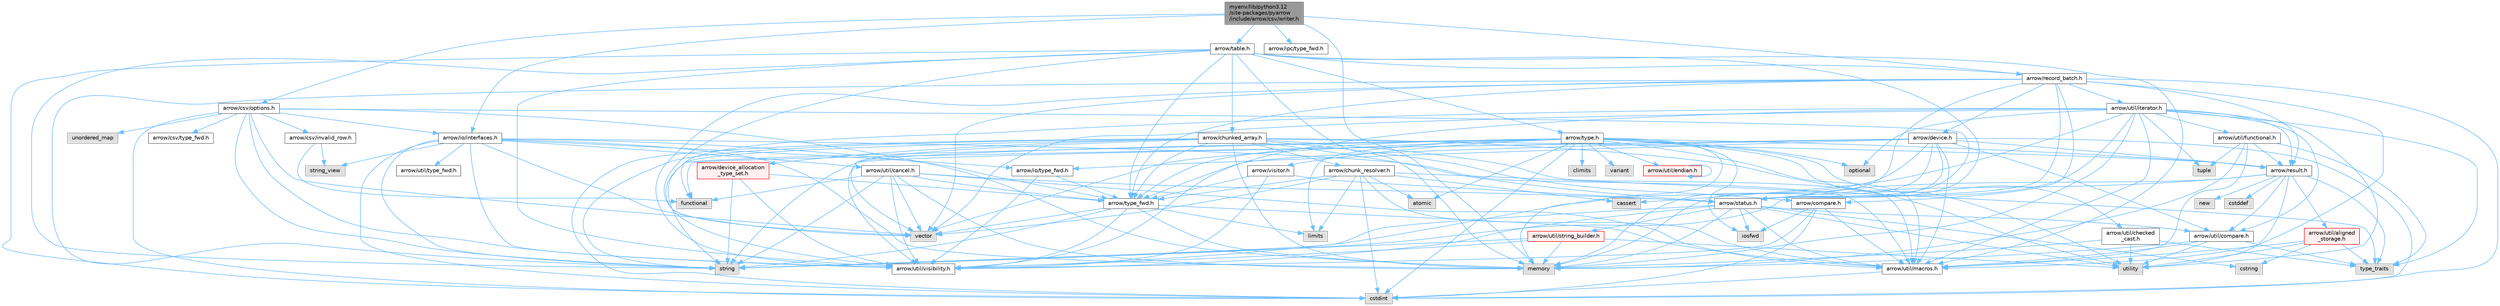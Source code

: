 digraph "myenv/lib/python3.12/site-packages/pyarrow/include/arrow/csv/writer.h"
{
 // LATEX_PDF_SIZE
  bgcolor="transparent";
  edge [fontname=Helvetica,fontsize=10,labelfontname=Helvetica,labelfontsize=10];
  node [fontname=Helvetica,fontsize=10,shape=box,height=0.2,width=0.4];
  Node1 [id="Node000001",label="myenv/lib/python3.12\l/site-packages/pyarrow\l/include/arrow/csv/writer.h",height=0.2,width=0.4,color="gray40", fillcolor="grey60", style="filled", fontcolor="black",tooltip=" "];
  Node1 -> Node2 [id="edge1_Node000001_Node000002",color="steelblue1",style="solid",tooltip=" "];
  Node2 [id="Node000002",label="memory",height=0.2,width=0.4,color="grey60", fillcolor="#E0E0E0", style="filled",tooltip=" "];
  Node1 -> Node3 [id="edge2_Node000001_Node000003",color="steelblue1",style="solid",tooltip=" "];
  Node3 [id="Node000003",label="arrow/csv/options.h",height=0.2,width=0.4,color="grey40", fillcolor="white", style="filled",URL="$csv_2options_8h.html",tooltip=" "];
  Node3 -> Node4 [id="edge3_Node000003_Node000004",color="steelblue1",style="solid",tooltip=" "];
  Node4 [id="Node000004",label="cstdint",height=0.2,width=0.4,color="grey60", fillcolor="#E0E0E0", style="filled",tooltip=" "];
  Node3 -> Node2 [id="edge4_Node000003_Node000002",color="steelblue1",style="solid",tooltip=" "];
  Node3 -> Node5 [id="edge5_Node000003_Node000005",color="steelblue1",style="solid",tooltip=" "];
  Node5 [id="Node000005",label="string",height=0.2,width=0.4,color="grey60", fillcolor="#E0E0E0", style="filled",tooltip=" "];
  Node3 -> Node6 [id="edge6_Node000003_Node000006",color="steelblue1",style="solid",tooltip=" "];
  Node6 [id="Node000006",label="unordered_map",height=0.2,width=0.4,color="grey60", fillcolor="#E0E0E0", style="filled",tooltip=" "];
  Node3 -> Node7 [id="edge7_Node000003_Node000007",color="steelblue1",style="solid",tooltip=" "];
  Node7 [id="Node000007",label="vector",height=0.2,width=0.4,color="grey60", fillcolor="#E0E0E0", style="filled",tooltip=" "];
  Node3 -> Node8 [id="edge8_Node000003_Node000008",color="steelblue1",style="solid",tooltip=" "];
  Node8 [id="Node000008",label="arrow/csv/invalid_row.h",height=0.2,width=0.4,color="grey40", fillcolor="white", style="filled",URL="$invalid__row_8h.html",tooltip=" "];
  Node8 -> Node9 [id="edge9_Node000008_Node000009",color="steelblue1",style="solid",tooltip=" "];
  Node9 [id="Node000009",label="functional",height=0.2,width=0.4,color="grey60", fillcolor="#E0E0E0", style="filled",tooltip=" "];
  Node8 -> Node10 [id="edge10_Node000008_Node000010",color="steelblue1",style="solid",tooltip=" "];
  Node10 [id="Node000010",label="string_view",height=0.2,width=0.4,color="grey60", fillcolor="#E0E0E0", style="filled",tooltip=" "];
  Node3 -> Node11 [id="edge11_Node000003_Node000011",color="steelblue1",style="solid",tooltip=" "];
  Node11 [id="Node000011",label="arrow/csv/type_fwd.h",height=0.2,width=0.4,color="grey40", fillcolor="white", style="filled",URL="$arrow_2csv_2type__fwd_8h.html",tooltip=" "];
  Node3 -> Node12 [id="edge12_Node000003_Node000012",color="steelblue1",style="solid",tooltip=" "];
  Node12 [id="Node000012",label="arrow/io/interfaces.h",height=0.2,width=0.4,color="grey40", fillcolor="white", style="filled",URL="$interfaces_8h.html",tooltip=" "];
  Node12 -> Node4 [id="edge13_Node000012_Node000004",color="steelblue1",style="solid",tooltip=" "];
  Node12 -> Node2 [id="edge14_Node000012_Node000002",color="steelblue1",style="solid",tooltip=" "];
  Node12 -> Node5 [id="edge15_Node000012_Node000005",color="steelblue1",style="solid",tooltip=" "];
  Node12 -> Node10 [id="edge16_Node000012_Node000010",color="steelblue1",style="solid",tooltip=" "];
  Node12 -> Node7 [id="edge17_Node000012_Node000007",color="steelblue1",style="solid",tooltip=" "];
  Node12 -> Node13 [id="edge18_Node000012_Node000013",color="steelblue1",style="solid",tooltip=" "];
  Node13 [id="Node000013",label="arrow/io/type_fwd.h",height=0.2,width=0.4,color="grey40", fillcolor="white", style="filled",URL="$arrow_2io_2type__fwd_8h.html",tooltip=" "];
  Node13 -> Node14 [id="edge19_Node000013_Node000014",color="steelblue1",style="solid",tooltip=" "];
  Node14 [id="Node000014",label="arrow/type_fwd.h",height=0.2,width=0.4,color="grey40", fillcolor="white", style="filled",URL="$arrow_2type__fwd_8h.html",tooltip=" "];
  Node14 -> Node15 [id="edge20_Node000014_Node000015",color="steelblue1",style="solid",tooltip=" "];
  Node15 [id="Node000015",label="limits",height=0.2,width=0.4,color="grey60", fillcolor="#E0E0E0", style="filled",tooltip=" "];
  Node14 -> Node2 [id="edge21_Node000014_Node000002",color="steelblue1",style="solid",tooltip=" "];
  Node14 -> Node5 [id="edge22_Node000014_Node000005",color="steelblue1",style="solid",tooltip=" "];
  Node14 -> Node7 [id="edge23_Node000014_Node000007",color="steelblue1",style="solid",tooltip=" "];
  Node14 -> Node16 [id="edge24_Node000014_Node000016",color="steelblue1",style="solid",tooltip=" "];
  Node16 [id="Node000016",label="arrow/util/macros.h",height=0.2,width=0.4,color="grey40", fillcolor="white", style="filled",URL="$macros_8h.html",tooltip=" "];
  Node16 -> Node4 [id="edge25_Node000016_Node000004",color="steelblue1",style="solid",tooltip=" "];
  Node14 -> Node17 [id="edge26_Node000014_Node000017",color="steelblue1",style="solid",tooltip=" "];
  Node17 [id="Node000017",label="arrow/util/visibility.h",height=0.2,width=0.4,color="grey40", fillcolor="white", style="filled",URL="$include_2arrow_2util_2visibility_8h.html",tooltip=" "];
  Node13 -> Node17 [id="edge27_Node000013_Node000017",color="steelblue1",style="solid",tooltip=" "];
  Node12 -> Node14 [id="edge28_Node000012_Node000014",color="steelblue1",style="solid",tooltip=" "];
  Node12 -> Node18 [id="edge29_Node000012_Node000018",color="steelblue1",style="solid",tooltip=" "];
  Node18 [id="Node000018",label="arrow/util/cancel.h",height=0.2,width=0.4,color="grey40", fillcolor="white", style="filled",URL="$cancel_8h.html",tooltip=" "];
  Node18 -> Node9 [id="edge30_Node000018_Node000009",color="steelblue1",style="solid",tooltip=" "];
  Node18 -> Node2 [id="edge31_Node000018_Node000002",color="steelblue1",style="solid",tooltip=" "];
  Node18 -> Node5 [id="edge32_Node000018_Node000005",color="steelblue1",style="solid",tooltip=" "];
  Node18 -> Node7 [id="edge33_Node000018_Node000007",color="steelblue1",style="solid",tooltip=" "];
  Node18 -> Node19 [id="edge34_Node000018_Node000019",color="steelblue1",style="solid",tooltip=" "];
  Node19 [id="Node000019",label="arrow/status.h",height=0.2,width=0.4,color="grey40", fillcolor="white", style="filled",URL="$status_8h.html",tooltip=" "];
  Node19 -> Node20 [id="edge35_Node000019_Node000020",color="steelblue1",style="solid",tooltip=" "];
  Node20 [id="Node000020",label="cstring",height=0.2,width=0.4,color="grey60", fillcolor="#E0E0E0", style="filled",tooltip=" "];
  Node19 -> Node21 [id="edge36_Node000019_Node000021",color="steelblue1",style="solid",tooltip=" "];
  Node21 [id="Node000021",label="iosfwd",height=0.2,width=0.4,color="grey60", fillcolor="#E0E0E0", style="filled",tooltip=" "];
  Node19 -> Node2 [id="edge37_Node000019_Node000002",color="steelblue1",style="solid",tooltip=" "];
  Node19 -> Node5 [id="edge38_Node000019_Node000005",color="steelblue1",style="solid",tooltip=" "];
  Node19 -> Node22 [id="edge39_Node000019_Node000022",color="steelblue1",style="solid",tooltip=" "];
  Node22 [id="Node000022",label="utility",height=0.2,width=0.4,color="grey60", fillcolor="#E0E0E0", style="filled",tooltip=" "];
  Node19 -> Node23 [id="edge40_Node000019_Node000023",color="steelblue1",style="solid",tooltip=" "];
  Node23 [id="Node000023",label="arrow/util/compare.h",height=0.2,width=0.4,color="grey40", fillcolor="white", style="filled",URL="$util_2compare_8h.html",tooltip=" "];
  Node23 -> Node2 [id="edge41_Node000023_Node000002",color="steelblue1",style="solid",tooltip=" "];
  Node23 -> Node24 [id="edge42_Node000023_Node000024",color="steelblue1",style="solid",tooltip=" "];
  Node24 [id="Node000024",label="type_traits",height=0.2,width=0.4,color="grey60", fillcolor="#E0E0E0", style="filled",tooltip=" "];
  Node23 -> Node22 [id="edge43_Node000023_Node000022",color="steelblue1",style="solid",tooltip=" "];
  Node23 -> Node16 [id="edge44_Node000023_Node000016",color="steelblue1",style="solid",tooltip=" "];
  Node19 -> Node16 [id="edge45_Node000019_Node000016",color="steelblue1",style="solid",tooltip=" "];
  Node19 -> Node25 [id="edge46_Node000019_Node000025",color="steelblue1",style="solid",tooltip=" "];
  Node25 [id="Node000025",label="arrow/util/string_builder.h",height=0.2,width=0.4,color="red", fillcolor="#FFF0F0", style="filled",URL="$string__builder_8h.html",tooltip=" "];
  Node25 -> Node2 [id="edge47_Node000025_Node000002",color="steelblue1",style="solid",tooltip=" "];
  Node25 -> Node5 [id="edge48_Node000025_Node000005",color="steelblue1",style="solid",tooltip=" "];
  Node25 -> Node22 [id="edge49_Node000025_Node000022",color="steelblue1",style="solid",tooltip=" "];
  Node25 -> Node17 [id="edge50_Node000025_Node000017",color="steelblue1",style="solid",tooltip=" "];
  Node19 -> Node17 [id="edge51_Node000019_Node000017",color="steelblue1",style="solid",tooltip=" "];
  Node18 -> Node14 [id="edge52_Node000018_Node000014",color="steelblue1",style="solid",tooltip=" "];
  Node18 -> Node16 [id="edge53_Node000018_Node000016",color="steelblue1",style="solid",tooltip=" "];
  Node18 -> Node17 [id="edge54_Node000018_Node000017",color="steelblue1",style="solid",tooltip=" "];
  Node12 -> Node16 [id="edge55_Node000012_Node000016",color="steelblue1",style="solid",tooltip=" "];
  Node12 -> Node27 [id="edge56_Node000012_Node000027",color="steelblue1",style="solid",tooltip=" "];
  Node27 [id="Node000027",label="arrow/util/type_fwd.h",height=0.2,width=0.4,color="grey40", fillcolor="white", style="filled",URL="$arrow_2util_2type__fwd_8h.html",tooltip=" "];
  Node12 -> Node17 [id="edge57_Node000012_Node000017",color="steelblue1",style="solid",tooltip=" "];
  Node3 -> Node19 [id="edge58_Node000003_Node000019",color="steelblue1",style="solid",tooltip=" "];
  Node3 -> Node17 [id="edge59_Node000003_Node000017",color="steelblue1",style="solid",tooltip=" "];
  Node1 -> Node12 [id="edge60_Node000001_Node000012",color="steelblue1",style="solid",tooltip=" "];
  Node1 -> Node28 [id="edge61_Node000001_Node000028",color="steelblue1",style="solid",tooltip=" "];
  Node28 [id="Node000028",label="arrow/ipc/type_fwd.h",height=0.2,width=0.4,color="grey40", fillcolor="white", style="filled",URL="$arrow_2ipc_2type__fwd_8h.html",tooltip=" "];
  Node1 -> Node29 [id="edge62_Node000001_Node000029",color="steelblue1",style="solid",tooltip=" "];
  Node29 [id="Node000029",label="arrow/record_batch.h",height=0.2,width=0.4,color="grey40", fillcolor="white", style="filled",URL="$record__batch_8h.html",tooltip=" "];
  Node29 -> Node4 [id="edge63_Node000029_Node000004",color="steelblue1",style="solid",tooltip=" "];
  Node29 -> Node2 [id="edge64_Node000029_Node000002",color="steelblue1",style="solid",tooltip=" "];
  Node29 -> Node5 [id="edge65_Node000029_Node000005",color="steelblue1",style="solid",tooltip=" "];
  Node29 -> Node7 [id="edge66_Node000029_Node000007",color="steelblue1",style="solid",tooltip=" "];
  Node29 -> Node30 [id="edge67_Node000029_Node000030",color="steelblue1",style="solid",tooltip=" "];
  Node30 [id="Node000030",label="arrow/compare.h",height=0.2,width=0.4,color="grey40", fillcolor="white", style="filled",URL="$compare_8h.html",tooltip=" "];
  Node30 -> Node4 [id="edge68_Node000030_Node000004",color="steelblue1",style="solid",tooltip=" "];
  Node30 -> Node21 [id="edge69_Node000030_Node000021",color="steelblue1",style="solid",tooltip=" "];
  Node30 -> Node16 [id="edge70_Node000030_Node000016",color="steelblue1",style="solid",tooltip=" "];
  Node30 -> Node17 [id="edge71_Node000030_Node000017",color="steelblue1",style="solid",tooltip=" "];
  Node29 -> Node31 [id="edge72_Node000029_Node000031",color="steelblue1",style="solid",tooltip=" "];
  Node31 [id="Node000031",label="arrow/device.h",height=0.2,width=0.4,color="grey40", fillcolor="white", style="filled",URL="$device_8h.html",tooltip=" "];
  Node31 -> Node4 [id="edge73_Node000031_Node000004",color="steelblue1",style="solid",tooltip=" "];
  Node31 -> Node9 [id="edge74_Node000031_Node000009",color="steelblue1",style="solid",tooltip=" "];
  Node31 -> Node2 [id="edge75_Node000031_Node000002",color="steelblue1",style="solid",tooltip=" "];
  Node31 -> Node5 [id="edge76_Node000031_Node000005",color="steelblue1",style="solid",tooltip=" "];
  Node31 -> Node13 [id="edge77_Node000031_Node000013",color="steelblue1",style="solid",tooltip=" "];
  Node31 -> Node32 [id="edge78_Node000031_Node000032",color="steelblue1",style="solid",tooltip=" "];
  Node32 [id="Node000032",label="arrow/result.h",height=0.2,width=0.4,color="grey40", fillcolor="white", style="filled",URL="$result_8h.html",tooltip=" "];
  Node32 -> Node33 [id="edge79_Node000032_Node000033",color="steelblue1",style="solid",tooltip=" "];
  Node33 [id="Node000033",label="cstddef",height=0.2,width=0.4,color="grey60", fillcolor="#E0E0E0", style="filled",tooltip=" "];
  Node32 -> Node34 [id="edge80_Node000032_Node000034",color="steelblue1",style="solid",tooltip=" "];
  Node34 [id="Node000034",label="new",height=0.2,width=0.4,color="grey60", fillcolor="#E0E0E0", style="filled",tooltip=" "];
  Node32 -> Node5 [id="edge81_Node000032_Node000005",color="steelblue1",style="solid",tooltip=" "];
  Node32 -> Node24 [id="edge82_Node000032_Node000024",color="steelblue1",style="solid",tooltip=" "];
  Node32 -> Node22 [id="edge83_Node000032_Node000022",color="steelblue1",style="solid",tooltip=" "];
  Node32 -> Node19 [id="edge84_Node000032_Node000019",color="steelblue1",style="solid",tooltip=" "];
  Node32 -> Node35 [id="edge85_Node000032_Node000035",color="steelblue1",style="solid",tooltip=" "];
  Node35 [id="Node000035",label="arrow/util/aligned\l_storage.h",height=0.2,width=0.4,color="red", fillcolor="#FFF0F0", style="filled",URL="$aligned__storage_8h.html",tooltip=" "];
  Node35 -> Node20 [id="edge86_Node000035_Node000020",color="steelblue1",style="solid",tooltip=" "];
  Node35 -> Node24 [id="edge87_Node000035_Node000024",color="steelblue1",style="solid",tooltip=" "];
  Node35 -> Node22 [id="edge88_Node000035_Node000022",color="steelblue1",style="solid",tooltip=" "];
  Node35 -> Node16 [id="edge89_Node000035_Node000016",color="steelblue1",style="solid",tooltip=" "];
  Node32 -> Node23 [id="edge90_Node000032_Node000023",color="steelblue1",style="solid",tooltip=" "];
  Node31 -> Node19 [id="edge91_Node000031_Node000019",color="steelblue1",style="solid",tooltip=" "];
  Node31 -> Node14 [id="edge92_Node000031_Node000014",color="steelblue1",style="solid",tooltip=" "];
  Node31 -> Node23 [id="edge93_Node000031_Node000023",color="steelblue1",style="solid",tooltip=" "];
  Node31 -> Node16 [id="edge94_Node000031_Node000016",color="steelblue1",style="solid",tooltip=" "];
  Node31 -> Node17 [id="edge95_Node000031_Node000017",color="steelblue1",style="solid",tooltip=" "];
  Node29 -> Node32 [id="edge96_Node000029_Node000032",color="steelblue1",style="solid",tooltip=" "];
  Node29 -> Node19 [id="edge97_Node000029_Node000019",color="steelblue1",style="solid",tooltip=" "];
  Node29 -> Node14 [id="edge98_Node000029_Node000014",color="steelblue1",style="solid",tooltip=" "];
  Node29 -> Node37 [id="edge99_Node000029_Node000037",color="steelblue1",style="solid",tooltip=" "];
  Node37 [id="Node000037",label="arrow/util/iterator.h",height=0.2,width=0.4,color="grey40", fillcolor="white", style="filled",URL="$iterator_8h.html",tooltip=" "];
  Node37 -> Node38 [id="edge100_Node000037_Node000038",color="steelblue1",style="solid",tooltip=" "];
  Node38 [id="Node000038",label="cassert",height=0.2,width=0.4,color="grey60", fillcolor="#E0E0E0", style="filled",tooltip=" "];
  Node37 -> Node9 [id="edge101_Node000037_Node000009",color="steelblue1",style="solid",tooltip=" "];
  Node37 -> Node2 [id="edge102_Node000037_Node000002",color="steelblue1",style="solid",tooltip=" "];
  Node37 -> Node39 [id="edge103_Node000037_Node000039",color="steelblue1",style="solid",tooltip=" "];
  Node39 [id="Node000039",label="optional",height=0.2,width=0.4,color="grey60", fillcolor="#E0E0E0", style="filled",tooltip=" "];
  Node37 -> Node40 [id="edge104_Node000037_Node000040",color="steelblue1",style="solid",tooltip=" "];
  Node40 [id="Node000040",label="tuple",height=0.2,width=0.4,color="grey60", fillcolor="#E0E0E0", style="filled",tooltip=" "];
  Node37 -> Node24 [id="edge105_Node000037_Node000024",color="steelblue1",style="solid",tooltip=" "];
  Node37 -> Node22 [id="edge106_Node000037_Node000022",color="steelblue1",style="solid",tooltip=" "];
  Node37 -> Node7 [id="edge107_Node000037_Node000007",color="steelblue1",style="solid",tooltip=" "];
  Node37 -> Node32 [id="edge108_Node000037_Node000032",color="steelblue1",style="solid",tooltip=" "];
  Node37 -> Node19 [id="edge109_Node000037_Node000019",color="steelblue1",style="solid",tooltip=" "];
  Node37 -> Node23 [id="edge110_Node000037_Node000023",color="steelblue1",style="solid",tooltip=" "];
  Node37 -> Node41 [id="edge111_Node000037_Node000041",color="steelblue1",style="solid",tooltip=" "];
  Node41 [id="Node000041",label="arrow/util/functional.h",height=0.2,width=0.4,color="grey40", fillcolor="white", style="filled",URL="$functional_8h.html",tooltip=" "];
  Node41 -> Node2 [id="edge112_Node000041_Node000002",color="steelblue1",style="solid",tooltip=" "];
  Node41 -> Node40 [id="edge113_Node000041_Node000040",color="steelblue1",style="solid",tooltip=" "];
  Node41 -> Node24 [id="edge114_Node000041_Node000024",color="steelblue1",style="solid",tooltip=" "];
  Node41 -> Node32 [id="edge115_Node000041_Node000032",color="steelblue1",style="solid",tooltip=" "];
  Node41 -> Node16 [id="edge116_Node000041_Node000016",color="steelblue1",style="solid",tooltip=" "];
  Node37 -> Node16 [id="edge117_Node000037_Node000016",color="steelblue1",style="solid",tooltip=" "];
  Node37 -> Node17 [id="edge118_Node000037_Node000017",color="steelblue1",style="solid",tooltip=" "];
  Node29 -> Node16 [id="edge119_Node000029_Node000016",color="steelblue1",style="solid",tooltip=" "];
  Node29 -> Node17 [id="edge120_Node000029_Node000017",color="steelblue1",style="solid",tooltip=" "];
  Node1 -> Node42 [id="edge121_Node000001_Node000042",color="steelblue1",style="solid",tooltip=" "];
  Node42 [id="Node000042",label="arrow/table.h",height=0.2,width=0.4,color="grey40", fillcolor="white", style="filled",URL="$table_8h.html",tooltip=" "];
  Node42 -> Node4 [id="edge122_Node000042_Node000004",color="steelblue1",style="solid",tooltip=" "];
  Node42 -> Node2 [id="edge123_Node000042_Node000002",color="steelblue1",style="solid",tooltip=" "];
  Node42 -> Node5 [id="edge124_Node000042_Node000005",color="steelblue1",style="solid",tooltip=" "];
  Node42 -> Node7 [id="edge125_Node000042_Node000007",color="steelblue1",style="solid",tooltip=" "];
  Node42 -> Node43 [id="edge126_Node000042_Node000043",color="steelblue1",style="solid",tooltip=" "];
  Node43 [id="Node000043",label="arrow/chunked_array.h",height=0.2,width=0.4,color="grey40", fillcolor="white", style="filled",URL="$chunked__array_8h.html",tooltip=" "];
  Node43 -> Node4 [id="edge127_Node000043_Node000004",color="steelblue1",style="solid",tooltip=" "];
  Node43 -> Node2 [id="edge128_Node000043_Node000002",color="steelblue1",style="solid",tooltip=" "];
  Node43 -> Node5 [id="edge129_Node000043_Node000005",color="steelblue1",style="solid",tooltip=" "];
  Node43 -> Node22 [id="edge130_Node000043_Node000022",color="steelblue1",style="solid",tooltip=" "];
  Node43 -> Node7 [id="edge131_Node000043_Node000007",color="steelblue1",style="solid",tooltip=" "];
  Node43 -> Node44 [id="edge132_Node000043_Node000044",color="steelblue1",style="solid",tooltip=" "];
  Node44 [id="Node000044",label="arrow/chunk_resolver.h",height=0.2,width=0.4,color="grey40", fillcolor="white", style="filled",URL="$chunk__resolver_8h.html",tooltip=" "];
  Node44 -> Node45 [id="edge133_Node000044_Node000045",color="steelblue1",style="solid",tooltip=" "];
  Node45 [id="Node000045",label="atomic",height=0.2,width=0.4,color="grey60", fillcolor="#E0E0E0", style="filled",tooltip=" "];
  Node44 -> Node38 [id="edge134_Node000044_Node000038",color="steelblue1",style="solid",tooltip=" "];
  Node44 -> Node4 [id="edge135_Node000044_Node000004",color="steelblue1",style="solid",tooltip=" "];
  Node44 -> Node15 [id="edge136_Node000044_Node000015",color="steelblue1",style="solid",tooltip=" "];
  Node44 -> Node24 [id="edge137_Node000044_Node000024",color="steelblue1",style="solid",tooltip=" "];
  Node44 -> Node7 [id="edge138_Node000044_Node000007",color="steelblue1",style="solid",tooltip=" "];
  Node44 -> Node14 [id="edge139_Node000044_Node000014",color="steelblue1",style="solid",tooltip=" "];
  Node44 -> Node16 [id="edge140_Node000044_Node000016",color="steelblue1",style="solid",tooltip=" "];
  Node43 -> Node30 [id="edge141_Node000043_Node000030",color="steelblue1",style="solid",tooltip=" "];
  Node43 -> Node46 [id="edge142_Node000043_Node000046",color="steelblue1",style="solid",tooltip=" "];
  Node46 [id="Node000046",label="arrow/device_allocation\l_type_set.h",height=0.2,width=0.4,color="red", fillcolor="#FFF0F0", style="filled",URL="$device__allocation__type__set_8h.html",tooltip=" "];
  Node46 -> Node5 [id="edge143_Node000046_Node000005",color="steelblue1",style="solid",tooltip=" "];
  Node46 -> Node14 [id="edge144_Node000046_Node000014",color="steelblue1",style="solid",tooltip=" "];
  Node46 -> Node17 [id="edge145_Node000046_Node000017",color="steelblue1",style="solid",tooltip=" "];
  Node43 -> Node32 [id="edge146_Node000043_Node000032",color="steelblue1",style="solid",tooltip=" "];
  Node43 -> Node19 [id="edge147_Node000043_Node000019",color="steelblue1",style="solid",tooltip=" "];
  Node43 -> Node14 [id="edge148_Node000043_Node000014",color="steelblue1",style="solid",tooltip=" "];
  Node43 -> Node16 [id="edge149_Node000043_Node000016",color="steelblue1",style="solid",tooltip=" "];
  Node43 -> Node17 [id="edge150_Node000043_Node000017",color="steelblue1",style="solid",tooltip=" "];
  Node42 -> Node29 [id="edge151_Node000042_Node000029",color="steelblue1",style="solid",tooltip=" "];
  Node42 -> Node19 [id="edge152_Node000042_Node000019",color="steelblue1",style="solid",tooltip=" "];
  Node42 -> Node48 [id="edge153_Node000042_Node000048",color="steelblue1",style="solid",tooltip=" "];
  Node48 [id="Node000048",label="arrow/type.h",height=0.2,width=0.4,color="grey40", fillcolor="white", style="filled",URL="$type_8h.html",tooltip=" "];
  Node48 -> Node45 [id="edge154_Node000048_Node000045",color="steelblue1",style="solid",tooltip=" "];
  Node48 -> Node49 [id="edge155_Node000048_Node000049",color="steelblue1",style="solid",tooltip=" "];
  Node49 [id="Node000049",label="climits",height=0.2,width=0.4,color="grey60", fillcolor="#E0E0E0", style="filled",tooltip=" "];
  Node48 -> Node4 [id="edge156_Node000048_Node000004",color="steelblue1",style="solid",tooltip=" "];
  Node48 -> Node21 [id="edge157_Node000048_Node000021",color="steelblue1",style="solid",tooltip=" "];
  Node48 -> Node15 [id="edge158_Node000048_Node000015",color="steelblue1",style="solid",tooltip=" "];
  Node48 -> Node2 [id="edge159_Node000048_Node000002",color="steelblue1",style="solid",tooltip=" "];
  Node48 -> Node39 [id="edge160_Node000048_Node000039",color="steelblue1",style="solid",tooltip=" "];
  Node48 -> Node5 [id="edge161_Node000048_Node000005",color="steelblue1",style="solid",tooltip=" "];
  Node48 -> Node22 [id="edge162_Node000048_Node000022",color="steelblue1",style="solid",tooltip=" "];
  Node48 -> Node50 [id="edge163_Node000048_Node000050",color="steelblue1",style="solid",tooltip=" "];
  Node50 [id="Node000050",label="variant",height=0.2,width=0.4,color="grey60", fillcolor="#E0E0E0", style="filled",tooltip=" "];
  Node48 -> Node7 [id="edge164_Node000048_Node000007",color="steelblue1",style="solid",tooltip=" "];
  Node48 -> Node32 [id="edge165_Node000048_Node000032",color="steelblue1",style="solid",tooltip=" "];
  Node48 -> Node14 [id="edge166_Node000048_Node000014",color="steelblue1",style="solid",tooltip=" "];
  Node48 -> Node51 [id="edge167_Node000048_Node000051",color="steelblue1",style="solid",tooltip=" "];
  Node51 [id="Node000051",label="arrow/util/checked\l_cast.h",height=0.2,width=0.4,color="grey40", fillcolor="white", style="filled",URL="$checked__cast_8h.html",tooltip=" "];
  Node51 -> Node2 [id="edge168_Node000051_Node000002",color="steelblue1",style="solid",tooltip=" "];
  Node51 -> Node24 [id="edge169_Node000051_Node000024",color="steelblue1",style="solid",tooltip=" "];
  Node51 -> Node22 [id="edge170_Node000051_Node000022",color="steelblue1",style="solid",tooltip=" "];
  Node48 -> Node52 [id="edge171_Node000048_Node000052",color="steelblue1",style="solid",tooltip=" "];
  Node52 [id="Node000052",label="arrow/util/endian.h",height=0.2,width=0.4,color="red", fillcolor="#FFF0F0", style="filled",URL="$endian_8h.html",tooltip=" "];
  Node52 -> Node52 [id="edge172_Node000052_Node000052",color="steelblue1",style="solid",tooltip=" "];
  Node48 -> Node16 [id="edge173_Node000048_Node000016",color="steelblue1",style="solid",tooltip=" "];
  Node48 -> Node17 [id="edge174_Node000048_Node000017",color="steelblue1",style="solid",tooltip=" "];
  Node48 -> Node57 [id="edge175_Node000048_Node000057",color="steelblue1",style="solid",tooltip=" "];
  Node57 [id="Node000057",label="arrow/visitor.h",height=0.2,width=0.4,color="grey40", fillcolor="white", style="filled",URL="$visitor_8h.html",tooltip=" "];
  Node57 -> Node19 [id="edge176_Node000057_Node000019",color="steelblue1",style="solid",tooltip=" "];
  Node57 -> Node14 [id="edge177_Node000057_Node000014",color="steelblue1",style="solid",tooltip=" "];
  Node57 -> Node17 [id="edge178_Node000057_Node000017",color="steelblue1",style="solid",tooltip=" "];
  Node42 -> Node14 [id="edge179_Node000042_Node000014",color="steelblue1",style="solid",tooltip=" "];
  Node42 -> Node16 [id="edge180_Node000042_Node000016",color="steelblue1",style="solid",tooltip=" "];
  Node42 -> Node17 [id="edge181_Node000042_Node000017",color="steelblue1",style="solid",tooltip=" "];
}
